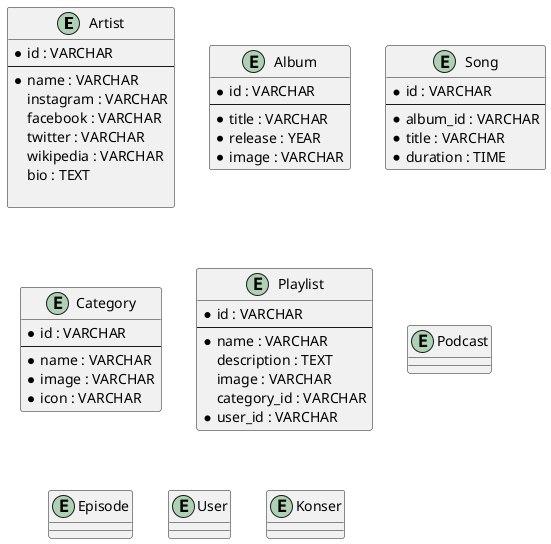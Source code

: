 @startuml
entity Artist {
    * id : VARCHAR
    --
    * name : VARCHAR
    instagram : VARCHAR
    facebook : VARCHAR
    twitter : VARCHAR
    wikipedia : VARCHAR
    bio : TEXT

}
entity Album {
    * id : VARCHAR
    --
    * title : VARCHAR
    * release : YEAR
    * image : VARCHAR
}
entity Song {
    * id : VARCHAR
    --
    * album_id : VARCHAR
    * title : VARCHAR
    * duration : TIME
}
entity Category {
    * id : VARCHAR
    --
    * name : VARCHAR
    * image : VARCHAR
    * icon : VARCHAR
}
entity Playlist{
    * id : VARCHAR
    --
    * name : VARCHAR
    description : TEXT
    image : VARCHAR
    category_id : VARCHAR
    * user_id : VARCHAR
}
entity Podcast {

}
entity Episode {
}
entity User{
}
entity Konser{
}
@enduml